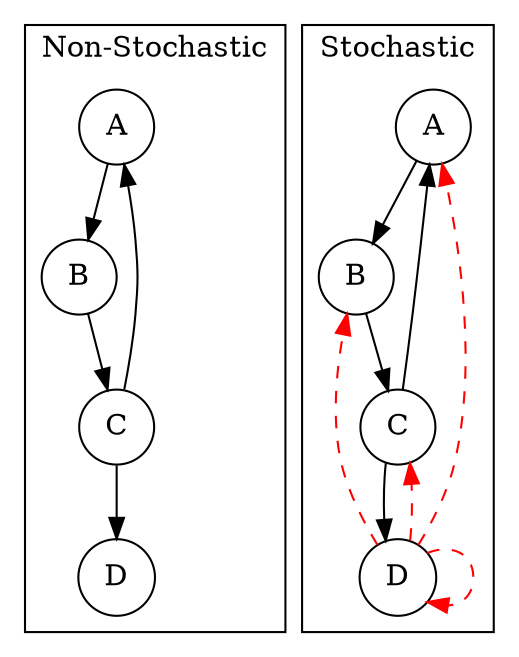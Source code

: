   digraph finite_state_machine {
    rankdir=TB;
    node [shape = circle];

      1 [label = "A"]
      2 [label = "B"]
      3 [label = "C"]
      4 [label = "D"]
      5 [label = "A"]
      6 [label = "B"]
      7 [label = "C"]
      8 [label = "D"]

  subgraph cluster01 {
        label="Non-Stochastic"
        1 -> 2 -> 3 -> 1;
        3 -> 4;

  }
  subgraph cluster02  {
    label="Stochastic"

        5 -> 6 -> 7 -> 5  ;
        7 -> 8;
        8 -> 5 [color = "red" style = "dashed"];
        8 -> 6 [color = "red" style = "dashed"];
        8 -> 7 [color = "red" style = "dashed"];
        8 -> 8 [color = "red" style = "dashed"];
  }

}